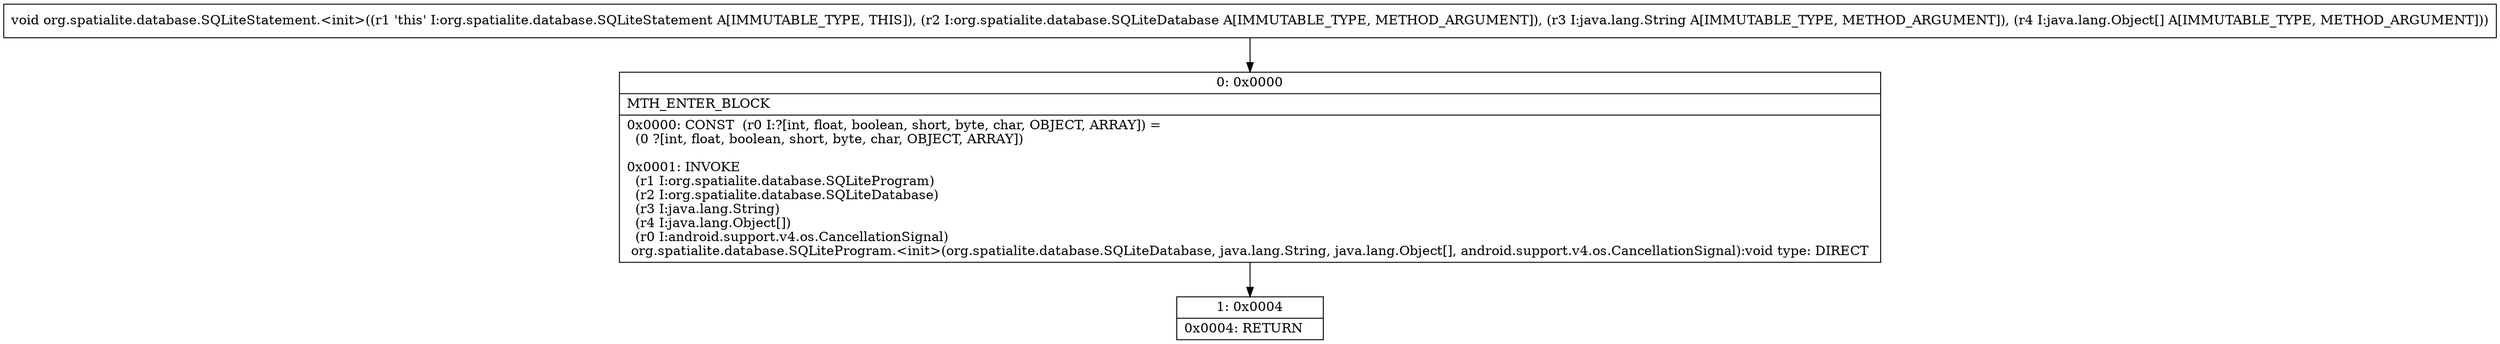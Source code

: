 digraph "CFG fororg.spatialite.database.SQLiteStatement.\<init\>(Lorg\/spatialite\/database\/SQLiteDatabase;Ljava\/lang\/String;[Ljava\/lang\/Object;)V" {
Node_0 [shape=record,label="{0\:\ 0x0000|MTH_ENTER_BLOCK\l|0x0000: CONST  (r0 I:?[int, float, boolean, short, byte, char, OBJECT, ARRAY]) = \l  (0 ?[int, float, boolean, short, byte, char, OBJECT, ARRAY])\l \l0x0001: INVOKE  \l  (r1 I:org.spatialite.database.SQLiteProgram)\l  (r2 I:org.spatialite.database.SQLiteDatabase)\l  (r3 I:java.lang.String)\l  (r4 I:java.lang.Object[])\l  (r0 I:android.support.v4.os.CancellationSignal)\l org.spatialite.database.SQLiteProgram.\<init\>(org.spatialite.database.SQLiteDatabase, java.lang.String, java.lang.Object[], android.support.v4.os.CancellationSignal):void type: DIRECT \l}"];
Node_1 [shape=record,label="{1\:\ 0x0004|0x0004: RETURN   \l}"];
MethodNode[shape=record,label="{void org.spatialite.database.SQLiteStatement.\<init\>((r1 'this' I:org.spatialite.database.SQLiteStatement A[IMMUTABLE_TYPE, THIS]), (r2 I:org.spatialite.database.SQLiteDatabase A[IMMUTABLE_TYPE, METHOD_ARGUMENT]), (r3 I:java.lang.String A[IMMUTABLE_TYPE, METHOD_ARGUMENT]), (r4 I:java.lang.Object[] A[IMMUTABLE_TYPE, METHOD_ARGUMENT])) }"];
MethodNode -> Node_0;
Node_0 -> Node_1;
}

